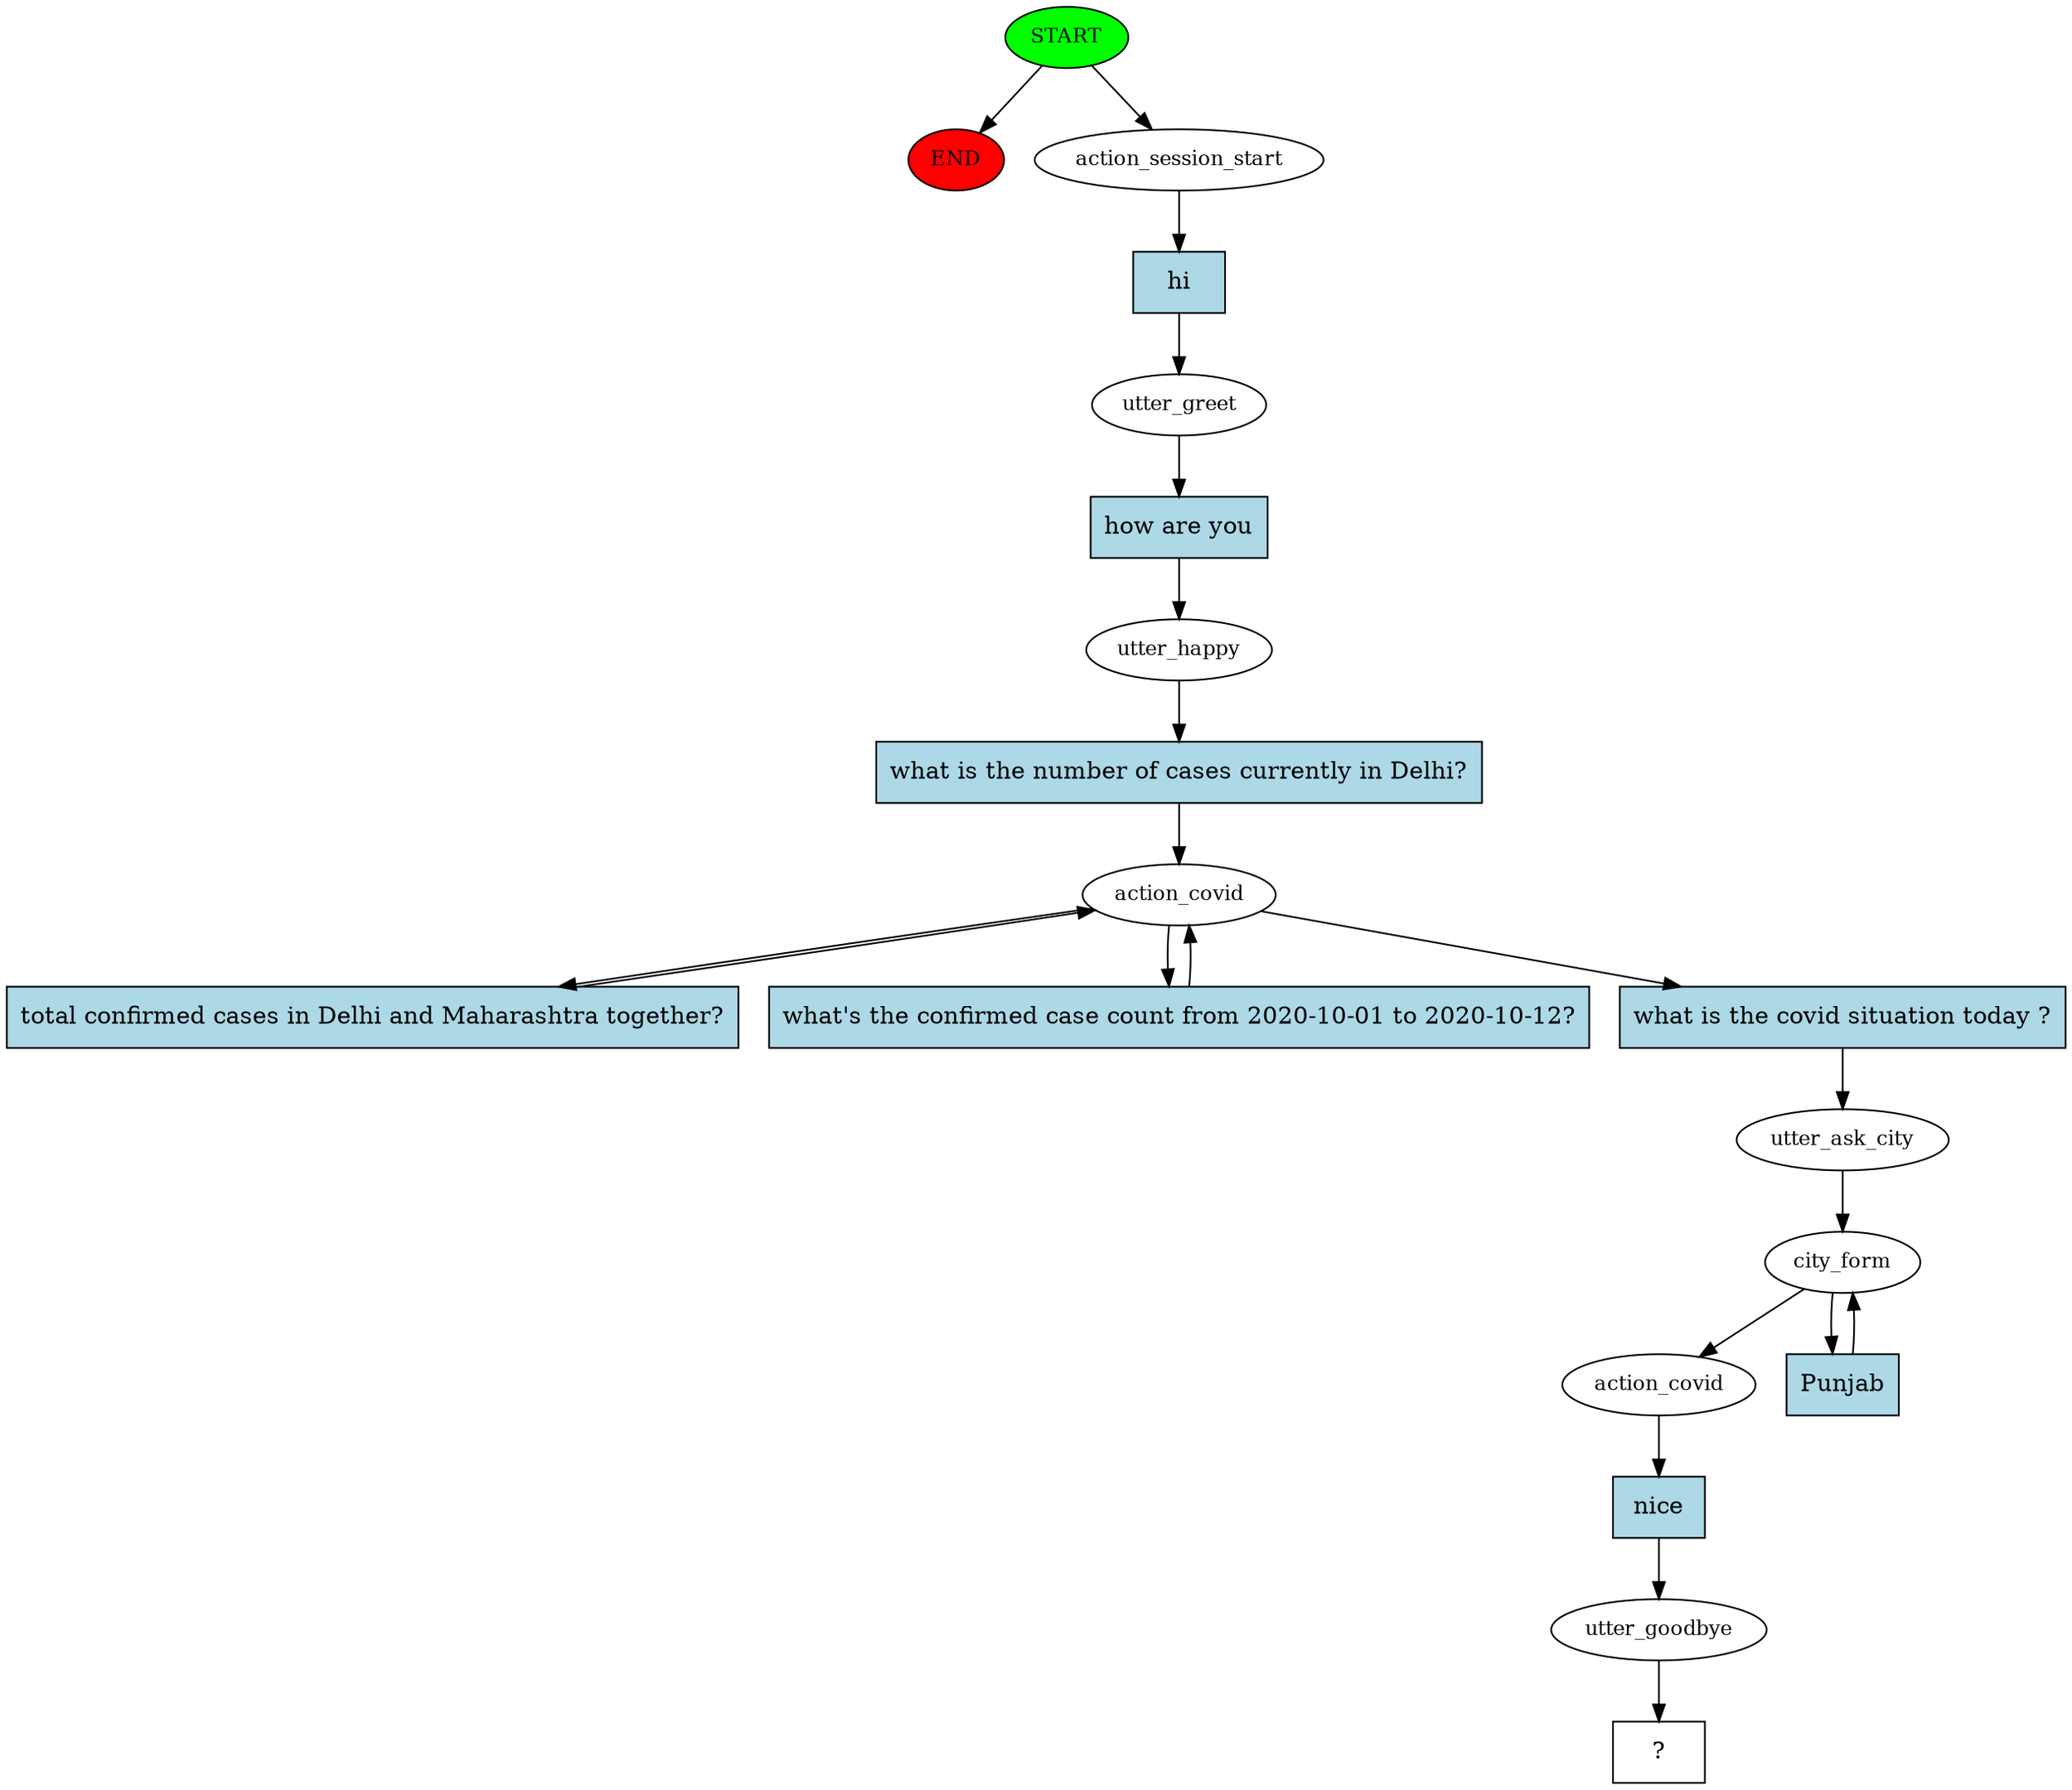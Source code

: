 digraph  {
0 [class="start active", fillcolor=green, fontsize=12, label=START, style=filled];
"-1" [class=end, fillcolor=red, fontsize=12, label=END, style=filled];
1 [class=active, fontsize=12, label=action_session_start];
2 [class=active, fontsize=12, label=utter_greet];
3 [class=active, fontsize=12, label=utter_happy];
4 [class=active, fontsize=12, label=action_covid];
7 [class=active, fontsize=12, label=utter_ask_city];
8 [class=active, fontsize=12, label=city_form];
10 [class=active, fontsize=12, label=action_covid];
11 [class=active, fontsize=12, label=utter_goodbye];
12 [class="intent dashed active", label="  ?  ", shape=rect];
13 [class="intent active", fillcolor=lightblue, label=hi, shape=rect, style=filled];
14 [class="intent active", fillcolor=lightblue, label="how are you", shape=rect, style=filled];
15 [class="intent active", fillcolor=lightblue, label="what is the number of cases currently in Delhi?", shape=rect, style=filled];
16 [class="intent active", fillcolor=lightblue, label="total confirmed cases in Delhi and Maharashtra together?", shape=rect, style=filled];
17 [class="intent active", fillcolor=lightblue, label="what's the confirmed case count from 2020-10-01 to 2020-10-12?", shape=rect, style=filled];
18 [class="intent active", fillcolor=lightblue, label="what is the covid situation today ?", shape=rect, style=filled];
19 [class="intent active", fillcolor=lightblue, label=Punjab, shape=rect, style=filled];
20 [class="intent active", fillcolor=lightblue, label=nice, shape=rect, style=filled];
0 -> "-1"  [class="", key=NONE, label=""];
0 -> 1  [class=active, key=NONE, label=""];
1 -> 13  [class=active, key=0];
2 -> 14  [class=active, key=0];
3 -> 15  [class=active, key=0];
4 -> 16  [class=active, key=0];
4 -> 17  [class=active, key=0];
4 -> 18  [class=active, key=0];
7 -> 8  [class=active, key=NONE, label=""];
8 -> 10  [class=active, key=NONE, label=""];
8 -> 19  [class=active, key=0];
10 -> 20  [class=active, key=0];
11 -> 12  [class=active, key=NONE, label=""];
13 -> 2  [class=active, key=0];
14 -> 3  [class=active, key=0];
15 -> 4  [class=active, key=0];
16 -> 4  [class=active, key=0];
17 -> 4  [class=active, key=0];
18 -> 7  [class=active, key=0];
19 -> 8  [class=active, key=0];
20 -> 11  [class=active, key=0];
}
